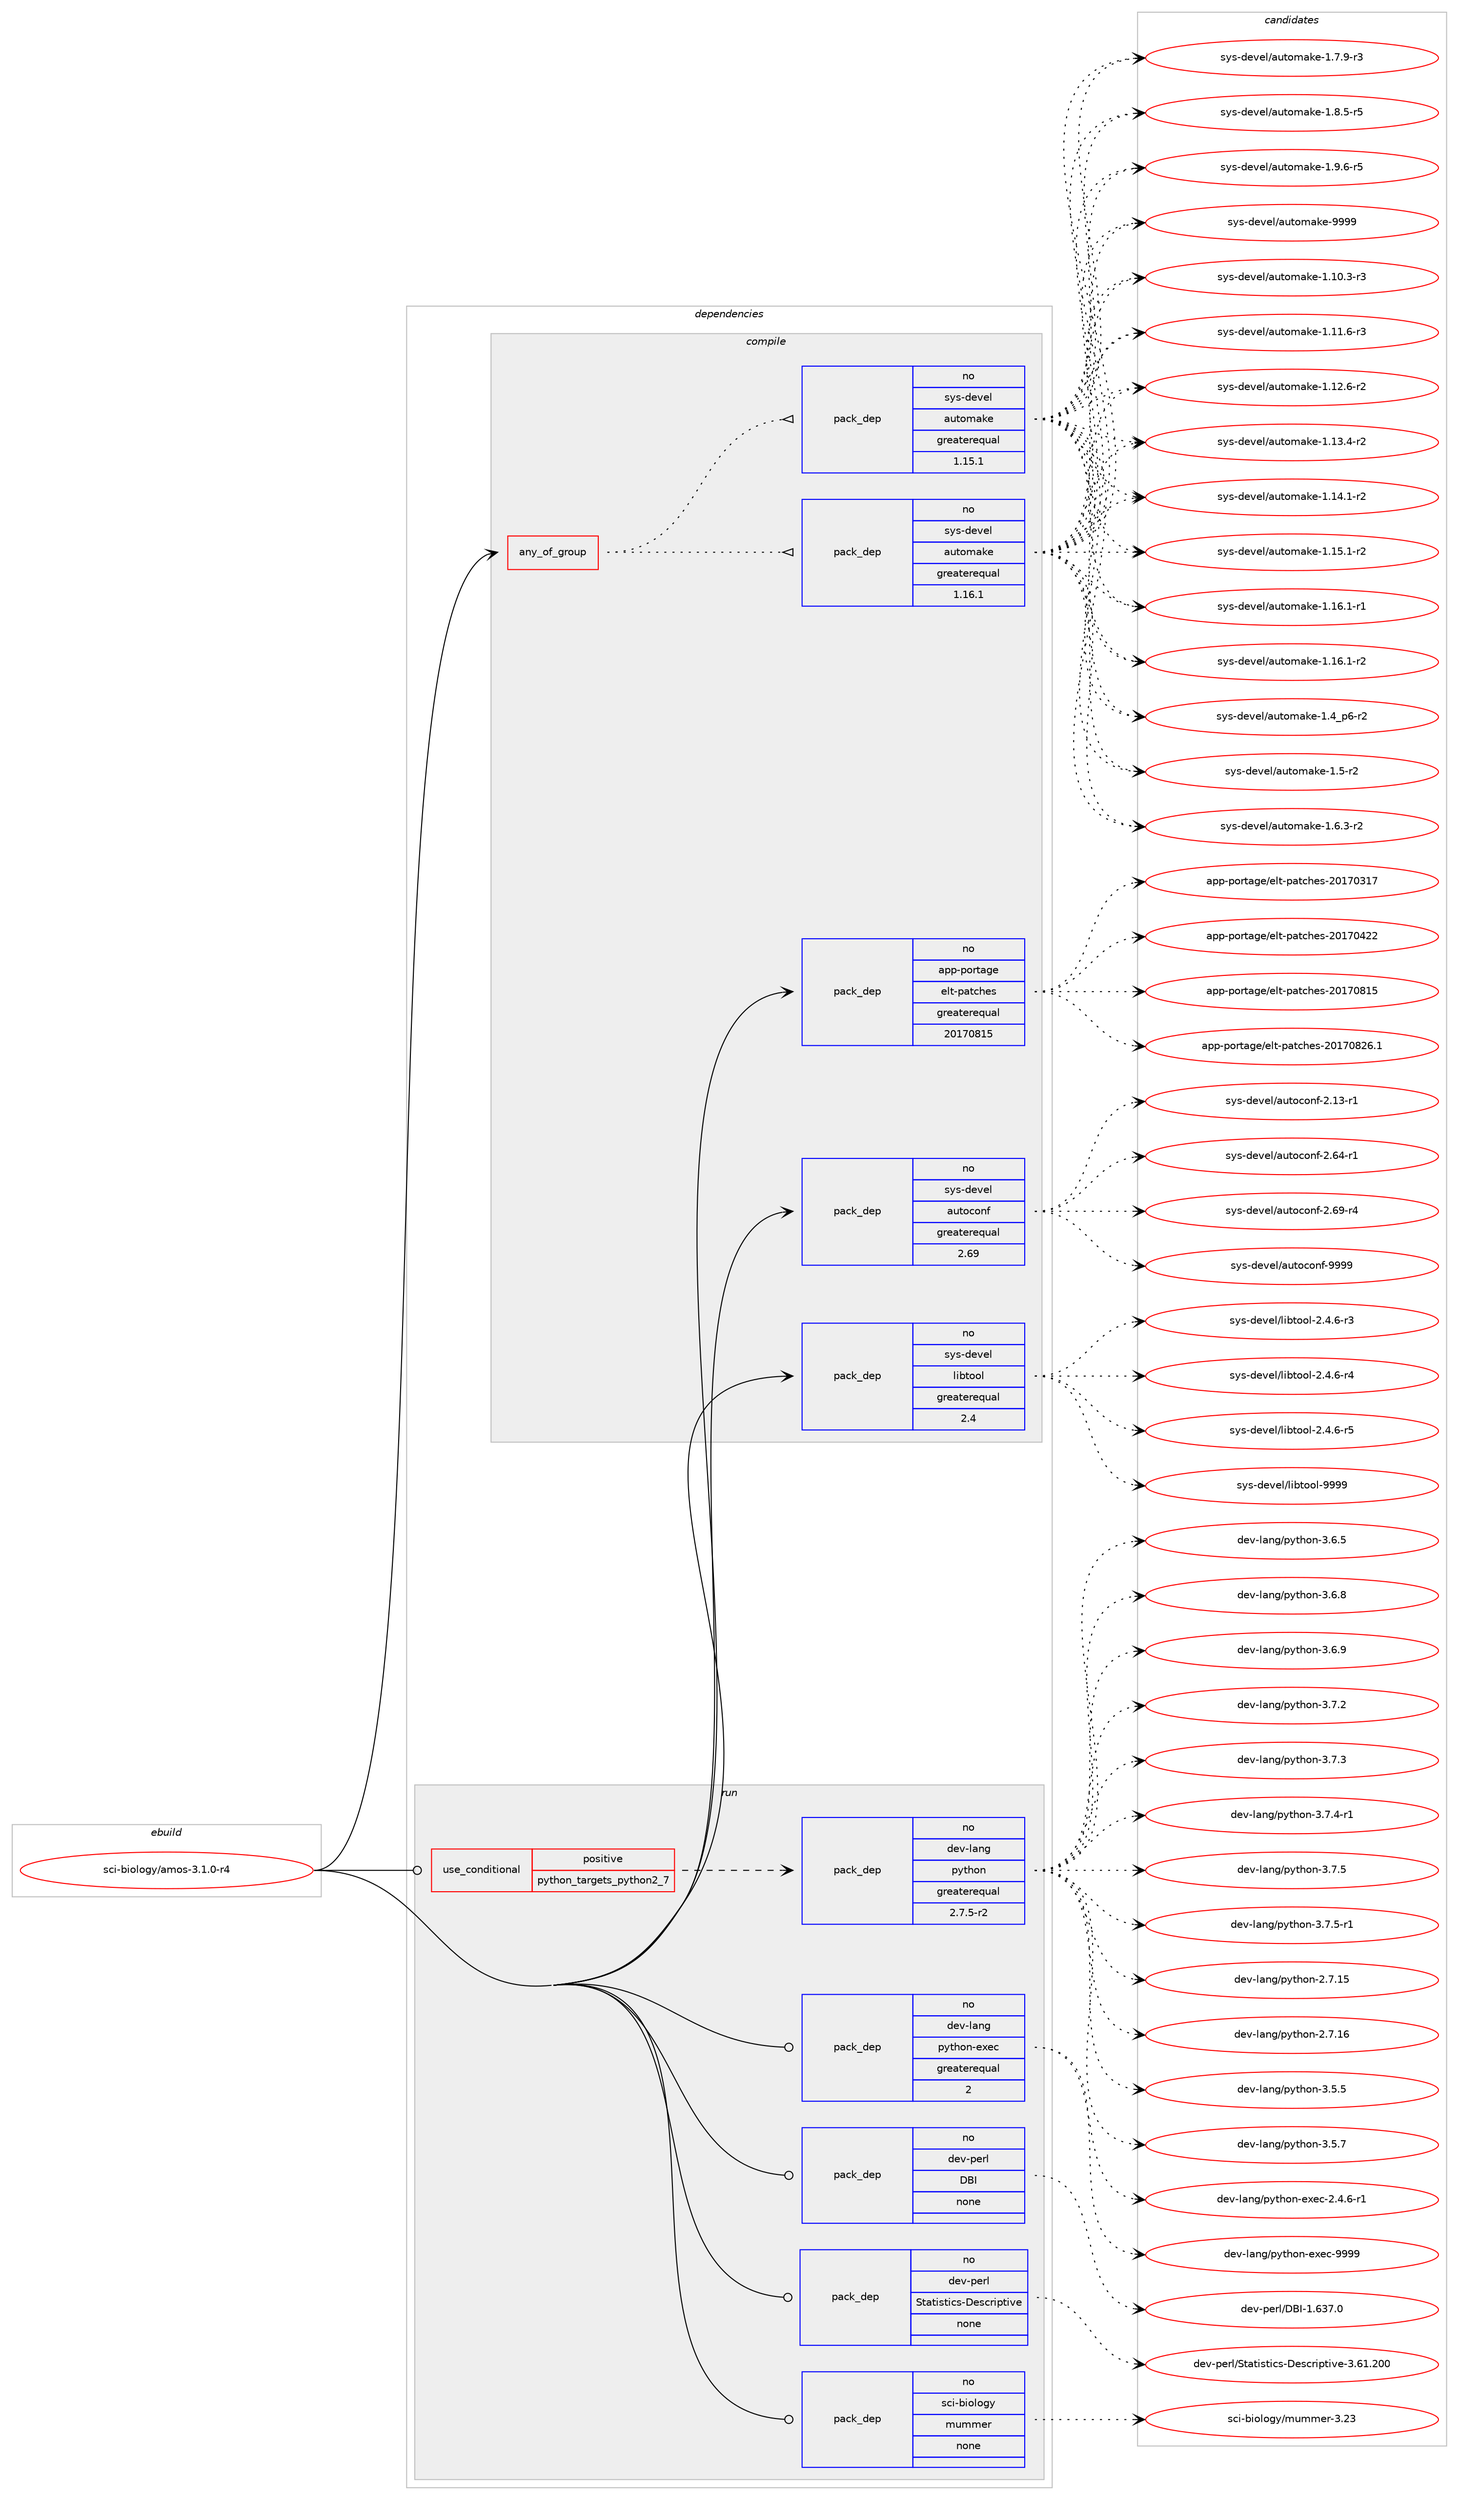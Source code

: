 digraph prolog {

# *************
# Graph options
# *************

newrank=true;
concentrate=true;
compound=true;
graph [rankdir=LR,fontname=Helvetica,fontsize=10,ranksep=1.5];#, ranksep=2.5, nodesep=0.2];
edge  [arrowhead=vee];
node  [fontname=Helvetica,fontsize=10];

# **********
# The ebuild
# **********

subgraph cluster_leftcol {
color=gray;
rank=same;
label=<<i>ebuild</i>>;
id [label="sci-biology/amos-3.1.0-r4", color=red, width=4, href="../sci-biology/amos-3.1.0-r4.svg"];
}

# ****************
# The dependencies
# ****************

subgraph cluster_midcol {
color=gray;
label=<<i>dependencies</i>>;
subgraph cluster_compile {
fillcolor="#eeeeee";
style=filled;
label=<<i>compile</i>>;
subgraph any14456 {
dependency849634 [label=<<TABLE BORDER="0" CELLBORDER="1" CELLSPACING="0" CELLPADDING="4"><TR><TD CELLPADDING="10">any_of_group</TD></TR></TABLE>>, shape=none, color=red];subgraph pack628046 {
dependency849635 [label=<<TABLE BORDER="0" CELLBORDER="1" CELLSPACING="0" CELLPADDING="4" WIDTH="220"><TR><TD ROWSPAN="6" CELLPADDING="30">pack_dep</TD></TR><TR><TD WIDTH="110">no</TD></TR><TR><TD>sys-devel</TD></TR><TR><TD>automake</TD></TR><TR><TD>greaterequal</TD></TR><TR><TD>1.16.1</TD></TR></TABLE>>, shape=none, color=blue];
}
dependency849634:e -> dependency849635:w [weight=20,style="dotted",arrowhead="oinv"];
subgraph pack628047 {
dependency849636 [label=<<TABLE BORDER="0" CELLBORDER="1" CELLSPACING="0" CELLPADDING="4" WIDTH="220"><TR><TD ROWSPAN="6" CELLPADDING="30">pack_dep</TD></TR><TR><TD WIDTH="110">no</TD></TR><TR><TD>sys-devel</TD></TR><TR><TD>automake</TD></TR><TR><TD>greaterequal</TD></TR><TR><TD>1.15.1</TD></TR></TABLE>>, shape=none, color=blue];
}
dependency849634:e -> dependency849636:w [weight=20,style="dotted",arrowhead="oinv"];
}
id:e -> dependency849634:w [weight=20,style="solid",arrowhead="vee"];
subgraph pack628048 {
dependency849637 [label=<<TABLE BORDER="0" CELLBORDER="1" CELLSPACING="0" CELLPADDING="4" WIDTH="220"><TR><TD ROWSPAN="6" CELLPADDING="30">pack_dep</TD></TR><TR><TD WIDTH="110">no</TD></TR><TR><TD>app-portage</TD></TR><TR><TD>elt-patches</TD></TR><TR><TD>greaterequal</TD></TR><TR><TD>20170815</TD></TR></TABLE>>, shape=none, color=blue];
}
id:e -> dependency849637:w [weight=20,style="solid",arrowhead="vee"];
subgraph pack628049 {
dependency849638 [label=<<TABLE BORDER="0" CELLBORDER="1" CELLSPACING="0" CELLPADDING="4" WIDTH="220"><TR><TD ROWSPAN="6" CELLPADDING="30">pack_dep</TD></TR><TR><TD WIDTH="110">no</TD></TR><TR><TD>sys-devel</TD></TR><TR><TD>autoconf</TD></TR><TR><TD>greaterequal</TD></TR><TR><TD>2.69</TD></TR></TABLE>>, shape=none, color=blue];
}
id:e -> dependency849638:w [weight=20,style="solid",arrowhead="vee"];
subgraph pack628050 {
dependency849639 [label=<<TABLE BORDER="0" CELLBORDER="1" CELLSPACING="0" CELLPADDING="4" WIDTH="220"><TR><TD ROWSPAN="6" CELLPADDING="30">pack_dep</TD></TR><TR><TD WIDTH="110">no</TD></TR><TR><TD>sys-devel</TD></TR><TR><TD>libtool</TD></TR><TR><TD>greaterequal</TD></TR><TR><TD>2.4</TD></TR></TABLE>>, shape=none, color=blue];
}
id:e -> dependency849639:w [weight=20,style="solid",arrowhead="vee"];
}
subgraph cluster_compileandrun {
fillcolor="#eeeeee";
style=filled;
label=<<i>compile and run</i>>;
}
subgraph cluster_run {
fillcolor="#eeeeee";
style=filled;
label=<<i>run</i>>;
subgraph cond206629 {
dependency849640 [label=<<TABLE BORDER="0" CELLBORDER="1" CELLSPACING="0" CELLPADDING="4"><TR><TD ROWSPAN="3" CELLPADDING="10">use_conditional</TD></TR><TR><TD>positive</TD></TR><TR><TD>python_targets_python2_7</TD></TR></TABLE>>, shape=none, color=red];
subgraph pack628051 {
dependency849641 [label=<<TABLE BORDER="0" CELLBORDER="1" CELLSPACING="0" CELLPADDING="4" WIDTH="220"><TR><TD ROWSPAN="6" CELLPADDING="30">pack_dep</TD></TR><TR><TD WIDTH="110">no</TD></TR><TR><TD>dev-lang</TD></TR><TR><TD>python</TD></TR><TR><TD>greaterequal</TD></TR><TR><TD>2.7.5-r2</TD></TR></TABLE>>, shape=none, color=blue];
}
dependency849640:e -> dependency849641:w [weight=20,style="dashed",arrowhead="vee"];
}
id:e -> dependency849640:w [weight=20,style="solid",arrowhead="odot"];
subgraph pack628052 {
dependency849642 [label=<<TABLE BORDER="0" CELLBORDER="1" CELLSPACING="0" CELLPADDING="4" WIDTH="220"><TR><TD ROWSPAN="6" CELLPADDING="30">pack_dep</TD></TR><TR><TD WIDTH="110">no</TD></TR><TR><TD>dev-lang</TD></TR><TR><TD>python-exec</TD></TR><TR><TD>greaterequal</TD></TR><TR><TD>2</TD></TR></TABLE>>, shape=none, color=blue];
}
id:e -> dependency849642:w [weight=20,style="solid",arrowhead="odot"];
subgraph pack628053 {
dependency849643 [label=<<TABLE BORDER="0" CELLBORDER="1" CELLSPACING="0" CELLPADDING="4" WIDTH="220"><TR><TD ROWSPAN="6" CELLPADDING="30">pack_dep</TD></TR><TR><TD WIDTH="110">no</TD></TR><TR><TD>dev-perl</TD></TR><TR><TD>DBI</TD></TR><TR><TD>none</TD></TR><TR><TD></TD></TR></TABLE>>, shape=none, color=blue];
}
id:e -> dependency849643:w [weight=20,style="solid",arrowhead="odot"];
subgraph pack628054 {
dependency849644 [label=<<TABLE BORDER="0" CELLBORDER="1" CELLSPACING="0" CELLPADDING="4" WIDTH="220"><TR><TD ROWSPAN="6" CELLPADDING="30">pack_dep</TD></TR><TR><TD WIDTH="110">no</TD></TR><TR><TD>dev-perl</TD></TR><TR><TD>Statistics-Descriptive</TD></TR><TR><TD>none</TD></TR><TR><TD></TD></TR></TABLE>>, shape=none, color=blue];
}
id:e -> dependency849644:w [weight=20,style="solid",arrowhead="odot"];
subgraph pack628055 {
dependency849645 [label=<<TABLE BORDER="0" CELLBORDER="1" CELLSPACING="0" CELLPADDING="4" WIDTH="220"><TR><TD ROWSPAN="6" CELLPADDING="30">pack_dep</TD></TR><TR><TD WIDTH="110">no</TD></TR><TR><TD>sci-biology</TD></TR><TR><TD>mummer</TD></TR><TR><TD>none</TD></TR><TR><TD></TD></TR></TABLE>>, shape=none, color=blue];
}
id:e -> dependency849645:w [weight=20,style="solid",arrowhead="odot"];
}
}

# **************
# The candidates
# **************

subgraph cluster_choices {
rank=same;
color=gray;
label=<<i>candidates</i>>;

subgraph choice628046 {
color=black;
nodesep=1;
choice11512111545100101118101108479711711611110997107101454946494846514511451 [label="sys-devel/automake-1.10.3-r3", color=red, width=4,href="../sys-devel/automake-1.10.3-r3.svg"];
choice11512111545100101118101108479711711611110997107101454946494946544511451 [label="sys-devel/automake-1.11.6-r3", color=red, width=4,href="../sys-devel/automake-1.11.6-r3.svg"];
choice11512111545100101118101108479711711611110997107101454946495046544511450 [label="sys-devel/automake-1.12.6-r2", color=red, width=4,href="../sys-devel/automake-1.12.6-r2.svg"];
choice11512111545100101118101108479711711611110997107101454946495146524511450 [label="sys-devel/automake-1.13.4-r2", color=red, width=4,href="../sys-devel/automake-1.13.4-r2.svg"];
choice11512111545100101118101108479711711611110997107101454946495246494511450 [label="sys-devel/automake-1.14.1-r2", color=red, width=4,href="../sys-devel/automake-1.14.1-r2.svg"];
choice11512111545100101118101108479711711611110997107101454946495346494511450 [label="sys-devel/automake-1.15.1-r2", color=red, width=4,href="../sys-devel/automake-1.15.1-r2.svg"];
choice11512111545100101118101108479711711611110997107101454946495446494511449 [label="sys-devel/automake-1.16.1-r1", color=red, width=4,href="../sys-devel/automake-1.16.1-r1.svg"];
choice11512111545100101118101108479711711611110997107101454946495446494511450 [label="sys-devel/automake-1.16.1-r2", color=red, width=4,href="../sys-devel/automake-1.16.1-r2.svg"];
choice115121115451001011181011084797117116111109971071014549465295112544511450 [label="sys-devel/automake-1.4_p6-r2", color=red, width=4,href="../sys-devel/automake-1.4_p6-r2.svg"];
choice11512111545100101118101108479711711611110997107101454946534511450 [label="sys-devel/automake-1.5-r2", color=red, width=4,href="../sys-devel/automake-1.5-r2.svg"];
choice115121115451001011181011084797117116111109971071014549465446514511450 [label="sys-devel/automake-1.6.3-r2", color=red, width=4,href="../sys-devel/automake-1.6.3-r2.svg"];
choice115121115451001011181011084797117116111109971071014549465546574511451 [label="sys-devel/automake-1.7.9-r3", color=red, width=4,href="../sys-devel/automake-1.7.9-r3.svg"];
choice115121115451001011181011084797117116111109971071014549465646534511453 [label="sys-devel/automake-1.8.5-r5", color=red, width=4,href="../sys-devel/automake-1.8.5-r5.svg"];
choice115121115451001011181011084797117116111109971071014549465746544511453 [label="sys-devel/automake-1.9.6-r5", color=red, width=4,href="../sys-devel/automake-1.9.6-r5.svg"];
choice115121115451001011181011084797117116111109971071014557575757 [label="sys-devel/automake-9999", color=red, width=4,href="../sys-devel/automake-9999.svg"];
dependency849635:e -> choice11512111545100101118101108479711711611110997107101454946494846514511451:w [style=dotted,weight="100"];
dependency849635:e -> choice11512111545100101118101108479711711611110997107101454946494946544511451:w [style=dotted,weight="100"];
dependency849635:e -> choice11512111545100101118101108479711711611110997107101454946495046544511450:w [style=dotted,weight="100"];
dependency849635:e -> choice11512111545100101118101108479711711611110997107101454946495146524511450:w [style=dotted,weight="100"];
dependency849635:e -> choice11512111545100101118101108479711711611110997107101454946495246494511450:w [style=dotted,weight="100"];
dependency849635:e -> choice11512111545100101118101108479711711611110997107101454946495346494511450:w [style=dotted,weight="100"];
dependency849635:e -> choice11512111545100101118101108479711711611110997107101454946495446494511449:w [style=dotted,weight="100"];
dependency849635:e -> choice11512111545100101118101108479711711611110997107101454946495446494511450:w [style=dotted,weight="100"];
dependency849635:e -> choice115121115451001011181011084797117116111109971071014549465295112544511450:w [style=dotted,weight="100"];
dependency849635:e -> choice11512111545100101118101108479711711611110997107101454946534511450:w [style=dotted,weight="100"];
dependency849635:e -> choice115121115451001011181011084797117116111109971071014549465446514511450:w [style=dotted,weight="100"];
dependency849635:e -> choice115121115451001011181011084797117116111109971071014549465546574511451:w [style=dotted,weight="100"];
dependency849635:e -> choice115121115451001011181011084797117116111109971071014549465646534511453:w [style=dotted,weight="100"];
dependency849635:e -> choice115121115451001011181011084797117116111109971071014549465746544511453:w [style=dotted,weight="100"];
dependency849635:e -> choice115121115451001011181011084797117116111109971071014557575757:w [style=dotted,weight="100"];
}
subgraph choice628047 {
color=black;
nodesep=1;
choice11512111545100101118101108479711711611110997107101454946494846514511451 [label="sys-devel/automake-1.10.3-r3", color=red, width=4,href="../sys-devel/automake-1.10.3-r3.svg"];
choice11512111545100101118101108479711711611110997107101454946494946544511451 [label="sys-devel/automake-1.11.6-r3", color=red, width=4,href="../sys-devel/automake-1.11.6-r3.svg"];
choice11512111545100101118101108479711711611110997107101454946495046544511450 [label="sys-devel/automake-1.12.6-r2", color=red, width=4,href="../sys-devel/automake-1.12.6-r2.svg"];
choice11512111545100101118101108479711711611110997107101454946495146524511450 [label="sys-devel/automake-1.13.4-r2", color=red, width=4,href="../sys-devel/automake-1.13.4-r2.svg"];
choice11512111545100101118101108479711711611110997107101454946495246494511450 [label="sys-devel/automake-1.14.1-r2", color=red, width=4,href="../sys-devel/automake-1.14.1-r2.svg"];
choice11512111545100101118101108479711711611110997107101454946495346494511450 [label="sys-devel/automake-1.15.1-r2", color=red, width=4,href="../sys-devel/automake-1.15.1-r2.svg"];
choice11512111545100101118101108479711711611110997107101454946495446494511449 [label="sys-devel/automake-1.16.1-r1", color=red, width=4,href="../sys-devel/automake-1.16.1-r1.svg"];
choice11512111545100101118101108479711711611110997107101454946495446494511450 [label="sys-devel/automake-1.16.1-r2", color=red, width=4,href="../sys-devel/automake-1.16.1-r2.svg"];
choice115121115451001011181011084797117116111109971071014549465295112544511450 [label="sys-devel/automake-1.4_p6-r2", color=red, width=4,href="../sys-devel/automake-1.4_p6-r2.svg"];
choice11512111545100101118101108479711711611110997107101454946534511450 [label="sys-devel/automake-1.5-r2", color=red, width=4,href="../sys-devel/automake-1.5-r2.svg"];
choice115121115451001011181011084797117116111109971071014549465446514511450 [label="sys-devel/automake-1.6.3-r2", color=red, width=4,href="../sys-devel/automake-1.6.3-r2.svg"];
choice115121115451001011181011084797117116111109971071014549465546574511451 [label="sys-devel/automake-1.7.9-r3", color=red, width=4,href="../sys-devel/automake-1.7.9-r3.svg"];
choice115121115451001011181011084797117116111109971071014549465646534511453 [label="sys-devel/automake-1.8.5-r5", color=red, width=4,href="../sys-devel/automake-1.8.5-r5.svg"];
choice115121115451001011181011084797117116111109971071014549465746544511453 [label="sys-devel/automake-1.9.6-r5", color=red, width=4,href="../sys-devel/automake-1.9.6-r5.svg"];
choice115121115451001011181011084797117116111109971071014557575757 [label="sys-devel/automake-9999", color=red, width=4,href="../sys-devel/automake-9999.svg"];
dependency849636:e -> choice11512111545100101118101108479711711611110997107101454946494846514511451:w [style=dotted,weight="100"];
dependency849636:e -> choice11512111545100101118101108479711711611110997107101454946494946544511451:w [style=dotted,weight="100"];
dependency849636:e -> choice11512111545100101118101108479711711611110997107101454946495046544511450:w [style=dotted,weight="100"];
dependency849636:e -> choice11512111545100101118101108479711711611110997107101454946495146524511450:w [style=dotted,weight="100"];
dependency849636:e -> choice11512111545100101118101108479711711611110997107101454946495246494511450:w [style=dotted,weight="100"];
dependency849636:e -> choice11512111545100101118101108479711711611110997107101454946495346494511450:w [style=dotted,weight="100"];
dependency849636:e -> choice11512111545100101118101108479711711611110997107101454946495446494511449:w [style=dotted,weight="100"];
dependency849636:e -> choice11512111545100101118101108479711711611110997107101454946495446494511450:w [style=dotted,weight="100"];
dependency849636:e -> choice115121115451001011181011084797117116111109971071014549465295112544511450:w [style=dotted,weight="100"];
dependency849636:e -> choice11512111545100101118101108479711711611110997107101454946534511450:w [style=dotted,weight="100"];
dependency849636:e -> choice115121115451001011181011084797117116111109971071014549465446514511450:w [style=dotted,weight="100"];
dependency849636:e -> choice115121115451001011181011084797117116111109971071014549465546574511451:w [style=dotted,weight="100"];
dependency849636:e -> choice115121115451001011181011084797117116111109971071014549465646534511453:w [style=dotted,weight="100"];
dependency849636:e -> choice115121115451001011181011084797117116111109971071014549465746544511453:w [style=dotted,weight="100"];
dependency849636:e -> choice115121115451001011181011084797117116111109971071014557575757:w [style=dotted,weight="100"];
}
subgraph choice628048 {
color=black;
nodesep=1;
choice97112112451121111141169710310147101108116451129711699104101115455048495548514955 [label="app-portage/elt-patches-20170317", color=red, width=4,href="../app-portage/elt-patches-20170317.svg"];
choice97112112451121111141169710310147101108116451129711699104101115455048495548525050 [label="app-portage/elt-patches-20170422", color=red, width=4,href="../app-portage/elt-patches-20170422.svg"];
choice97112112451121111141169710310147101108116451129711699104101115455048495548564953 [label="app-portage/elt-patches-20170815", color=red, width=4,href="../app-portage/elt-patches-20170815.svg"];
choice971121124511211111411697103101471011081164511297116991041011154550484955485650544649 [label="app-portage/elt-patches-20170826.1", color=red, width=4,href="../app-portage/elt-patches-20170826.1.svg"];
dependency849637:e -> choice97112112451121111141169710310147101108116451129711699104101115455048495548514955:w [style=dotted,weight="100"];
dependency849637:e -> choice97112112451121111141169710310147101108116451129711699104101115455048495548525050:w [style=dotted,weight="100"];
dependency849637:e -> choice97112112451121111141169710310147101108116451129711699104101115455048495548564953:w [style=dotted,weight="100"];
dependency849637:e -> choice971121124511211111411697103101471011081164511297116991041011154550484955485650544649:w [style=dotted,weight="100"];
}
subgraph choice628049 {
color=black;
nodesep=1;
choice1151211154510010111810110847971171161119911111010245504649514511449 [label="sys-devel/autoconf-2.13-r1", color=red, width=4,href="../sys-devel/autoconf-2.13-r1.svg"];
choice1151211154510010111810110847971171161119911111010245504654524511449 [label="sys-devel/autoconf-2.64-r1", color=red, width=4,href="../sys-devel/autoconf-2.64-r1.svg"];
choice1151211154510010111810110847971171161119911111010245504654574511452 [label="sys-devel/autoconf-2.69-r4", color=red, width=4,href="../sys-devel/autoconf-2.69-r4.svg"];
choice115121115451001011181011084797117116111991111101024557575757 [label="sys-devel/autoconf-9999", color=red, width=4,href="../sys-devel/autoconf-9999.svg"];
dependency849638:e -> choice1151211154510010111810110847971171161119911111010245504649514511449:w [style=dotted,weight="100"];
dependency849638:e -> choice1151211154510010111810110847971171161119911111010245504654524511449:w [style=dotted,weight="100"];
dependency849638:e -> choice1151211154510010111810110847971171161119911111010245504654574511452:w [style=dotted,weight="100"];
dependency849638:e -> choice115121115451001011181011084797117116111991111101024557575757:w [style=dotted,weight="100"];
}
subgraph choice628050 {
color=black;
nodesep=1;
choice1151211154510010111810110847108105981161111111084550465246544511451 [label="sys-devel/libtool-2.4.6-r3", color=red, width=4,href="../sys-devel/libtool-2.4.6-r3.svg"];
choice1151211154510010111810110847108105981161111111084550465246544511452 [label="sys-devel/libtool-2.4.6-r4", color=red, width=4,href="../sys-devel/libtool-2.4.6-r4.svg"];
choice1151211154510010111810110847108105981161111111084550465246544511453 [label="sys-devel/libtool-2.4.6-r5", color=red, width=4,href="../sys-devel/libtool-2.4.6-r5.svg"];
choice1151211154510010111810110847108105981161111111084557575757 [label="sys-devel/libtool-9999", color=red, width=4,href="../sys-devel/libtool-9999.svg"];
dependency849639:e -> choice1151211154510010111810110847108105981161111111084550465246544511451:w [style=dotted,weight="100"];
dependency849639:e -> choice1151211154510010111810110847108105981161111111084550465246544511452:w [style=dotted,weight="100"];
dependency849639:e -> choice1151211154510010111810110847108105981161111111084550465246544511453:w [style=dotted,weight="100"];
dependency849639:e -> choice1151211154510010111810110847108105981161111111084557575757:w [style=dotted,weight="100"];
}
subgraph choice628051 {
color=black;
nodesep=1;
choice10010111845108971101034711212111610411111045504655464953 [label="dev-lang/python-2.7.15", color=red, width=4,href="../dev-lang/python-2.7.15.svg"];
choice10010111845108971101034711212111610411111045504655464954 [label="dev-lang/python-2.7.16", color=red, width=4,href="../dev-lang/python-2.7.16.svg"];
choice100101118451089711010347112121116104111110455146534653 [label="dev-lang/python-3.5.5", color=red, width=4,href="../dev-lang/python-3.5.5.svg"];
choice100101118451089711010347112121116104111110455146534655 [label="dev-lang/python-3.5.7", color=red, width=4,href="../dev-lang/python-3.5.7.svg"];
choice100101118451089711010347112121116104111110455146544653 [label="dev-lang/python-3.6.5", color=red, width=4,href="../dev-lang/python-3.6.5.svg"];
choice100101118451089711010347112121116104111110455146544656 [label="dev-lang/python-3.6.8", color=red, width=4,href="../dev-lang/python-3.6.8.svg"];
choice100101118451089711010347112121116104111110455146544657 [label="dev-lang/python-3.6.9", color=red, width=4,href="../dev-lang/python-3.6.9.svg"];
choice100101118451089711010347112121116104111110455146554650 [label="dev-lang/python-3.7.2", color=red, width=4,href="../dev-lang/python-3.7.2.svg"];
choice100101118451089711010347112121116104111110455146554651 [label="dev-lang/python-3.7.3", color=red, width=4,href="../dev-lang/python-3.7.3.svg"];
choice1001011184510897110103471121211161041111104551465546524511449 [label="dev-lang/python-3.7.4-r1", color=red, width=4,href="../dev-lang/python-3.7.4-r1.svg"];
choice100101118451089711010347112121116104111110455146554653 [label="dev-lang/python-3.7.5", color=red, width=4,href="../dev-lang/python-3.7.5.svg"];
choice1001011184510897110103471121211161041111104551465546534511449 [label="dev-lang/python-3.7.5-r1", color=red, width=4,href="../dev-lang/python-3.7.5-r1.svg"];
dependency849641:e -> choice10010111845108971101034711212111610411111045504655464953:w [style=dotted,weight="100"];
dependency849641:e -> choice10010111845108971101034711212111610411111045504655464954:w [style=dotted,weight="100"];
dependency849641:e -> choice100101118451089711010347112121116104111110455146534653:w [style=dotted,weight="100"];
dependency849641:e -> choice100101118451089711010347112121116104111110455146534655:w [style=dotted,weight="100"];
dependency849641:e -> choice100101118451089711010347112121116104111110455146544653:w [style=dotted,weight="100"];
dependency849641:e -> choice100101118451089711010347112121116104111110455146544656:w [style=dotted,weight="100"];
dependency849641:e -> choice100101118451089711010347112121116104111110455146544657:w [style=dotted,weight="100"];
dependency849641:e -> choice100101118451089711010347112121116104111110455146554650:w [style=dotted,weight="100"];
dependency849641:e -> choice100101118451089711010347112121116104111110455146554651:w [style=dotted,weight="100"];
dependency849641:e -> choice1001011184510897110103471121211161041111104551465546524511449:w [style=dotted,weight="100"];
dependency849641:e -> choice100101118451089711010347112121116104111110455146554653:w [style=dotted,weight="100"];
dependency849641:e -> choice1001011184510897110103471121211161041111104551465546534511449:w [style=dotted,weight="100"];
}
subgraph choice628052 {
color=black;
nodesep=1;
choice10010111845108971101034711212111610411111045101120101994550465246544511449 [label="dev-lang/python-exec-2.4.6-r1", color=red, width=4,href="../dev-lang/python-exec-2.4.6-r1.svg"];
choice10010111845108971101034711212111610411111045101120101994557575757 [label="dev-lang/python-exec-9999", color=red, width=4,href="../dev-lang/python-exec-9999.svg"];
dependency849642:e -> choice10010111845108971101034711212111610411111045101120101994550465246544511449:w [style=dotted,weight="100"];
dependency849642:e -> choice10010111845108971101034711212111610411111045101120101994557575757:w [style=dotted,weight="100"];
}
subgraph choice628053 {
color=black;
nodesep=1;
choice10010111845112101114108476866734549465451554648 [label="dev-perl/DBI-1.637.0", color=red, width=4,href="../dev-perl/DBI-1.637.0.svg"];
dependency849643:e -> choice10010111845112101114108476866734549465451554648:w [style=dotted,weight="100"];
}
subgraph choice628054 {
color=black;
nodesep=1;
choice1001011184511210111410847831169711610511511610599115456810111599114105112116105118101455146544946504848 [label="dev-perl/Statistics-Descriptive-3.61.200", color=red, width=4,href="../dev-perl/Statistics-Descriptive-3.61.200.svg"];
dependency849644:e -> choice1001011184511210111410847831169711610511511610599115456810111599114105112116105118101455146544946504848:w [style=dotted,weight="100"];
}
subgraph choice628055 {
color=black;
nodesep=1;
choice115991054598105111108111103121471091171091091011144551465051 [label="sci-biology/mummer-3.23", color=red, width=4,href="../sci-biology/mummer-3.23.svg"];
dependency849645:e -> choice115991054598105111108111103121471091171091091011144551465051:w [style=dotted,weight="100"];
}
}

}
